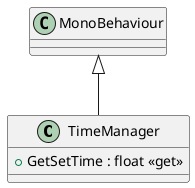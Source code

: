 @startuml
class TimeManager {
    + GetSetTime : float <<get>>
}
MonoBehaviour <|-- TimeManager
@enduml
